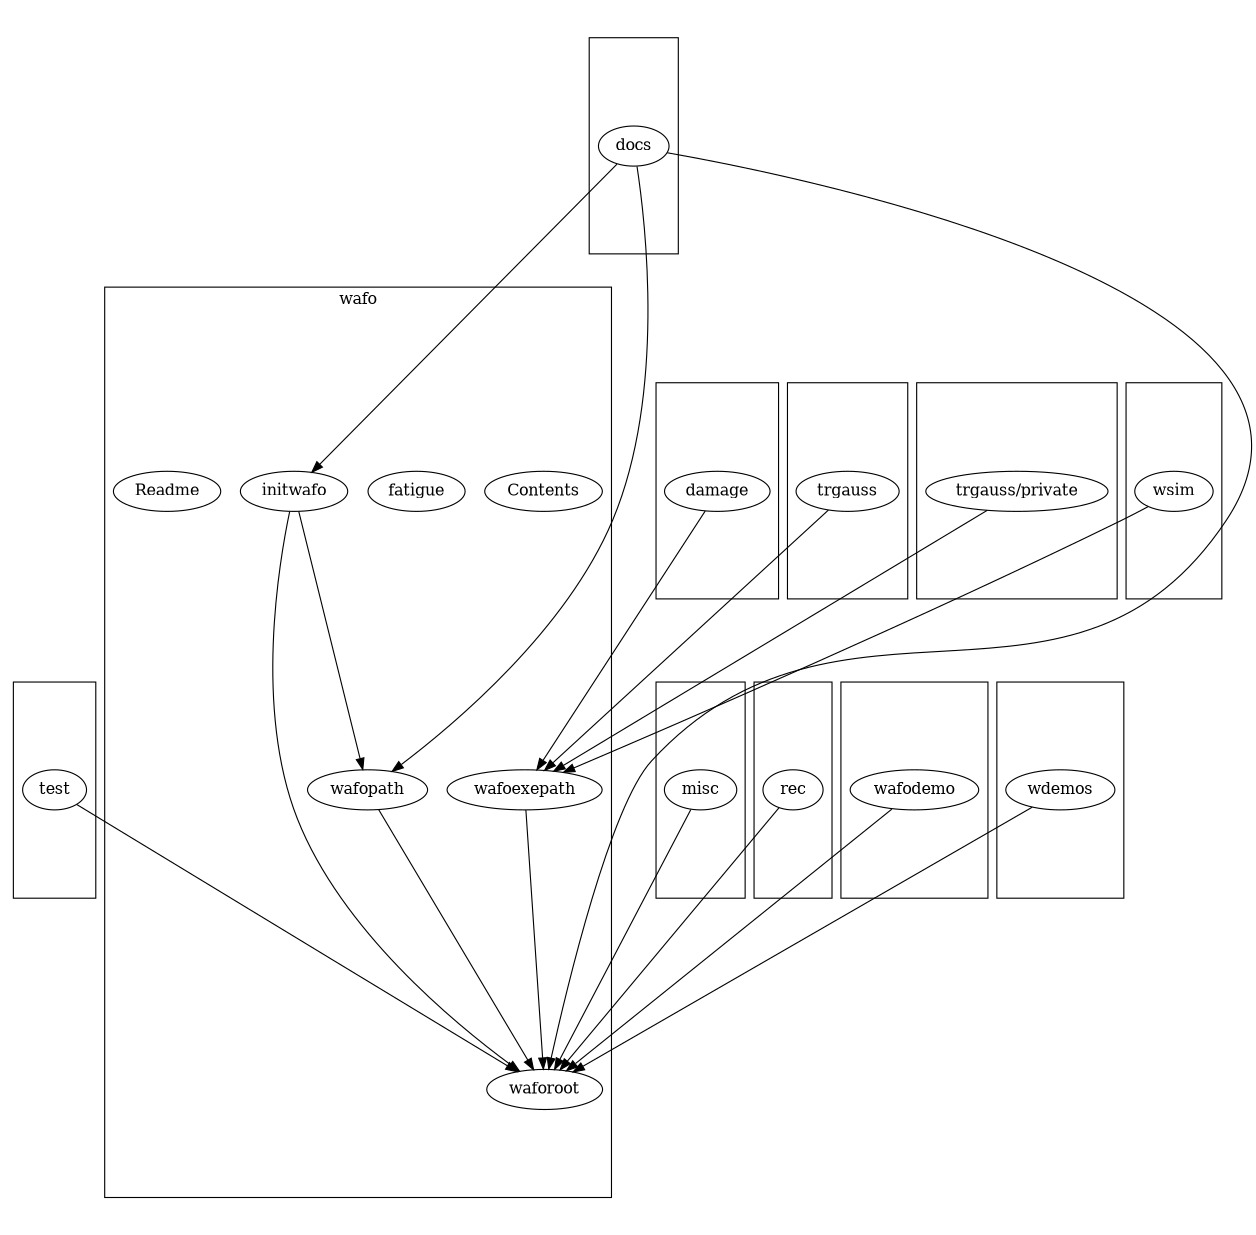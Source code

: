 /* Created by dotwrite for Matlab */
digraph dotwrite2 {
 size = "8.37214,8.37214";
 ratio = fill;
 concentrate = true;
 edge [constraint = true];
 subgraph cluster1 {
 URL = "../wafo/cycles/test/graph.html";
1;
}
 subgraph cluster2 {
 URL = "../wafo/damage/graph.html";
2;
}
 subgraph cluster3 {
 URL = "../wafo/docs/graph.html";
3;
}
 subgraph cluster4 {
 URL = "../wafo/misc/graph.html";
4;
}
 subgraph cluster5 {
 URL = "../wafo/papers/rec/graph.html";
5;
}
 subgraph cluster6 {
 URL = "../wafo/papers/wafodemo/graph.html";
6;
}
 subgraph cluster7 {
 URL = "../wafo/trgauss/graph.html";
7;
}
 subgraph cluster8 {
 URL = "../wafo/trgauss/private/graph.html";
8;
}
 subgraph cluster9 {
 URL = "../wafo/wdemos/graph.html";
9;
}
 subgraph cluster10 {
 URL = "../wafo/wsim/graph.html";
10;
}
 subgraph cluster11 {
 label = "wafo";
 URL = "index.html";
11;
12;
13;
14;
15;
16;
17;
}
  1 -> 17;
  2 -> 15;
  3 -> 13;
  3 -> 16;
  3 -> 17;
  4 -> 17;
  5 -> 17;
  6 -> 17;
  7 -> 15;
  8 -> 15;
  9 -> 17;
  10 -> 15;
  13 -> 16;
  13 -> 17;
  15 -> 17;
  16 -> 17;

 1 [URL="../wafo/cycles/test/graph.html",label="test"];
 2 [URL="../wafo/damage/graph.html",label="damage"];
 3 [URL="../wafo/docs/graph.html",label="docs"];
 4 [URL="../wafo/misc/graph.html",label="misc"];
 5 [URL="../wafo/papers/rec/graph.html",label="rec"];
 6 [URL="../wafo/papers/wafodemo/graph.html",label="wafodemo"];
 7 [URL="../wafo/trgauss/graph.html",label="trgauss"];
 8 [URL="../wafo/trgauss/private/graph.html",label="trgauss/private"];
 9 [URL="../wafo/wdemos/graph.html",label="wdemos"];
 10 [URL="../wafo/wsim/graph.html",label="wsim"];
 11 [URL="Contents.html",label="Contents"];
 12 [URL="fatigue.html",label="fatigue"];
 13 [URL="initwafo.html",label="initwafo"];
 14 [URL="Readme.html",label="Readme"];
 15 [URL="wafoexepath.html",label="wafoexepath"];
 16 [URL="wafopath.html",label="wafopath"];
 17 [URL="waforoot.html",label="waforoot"];
}